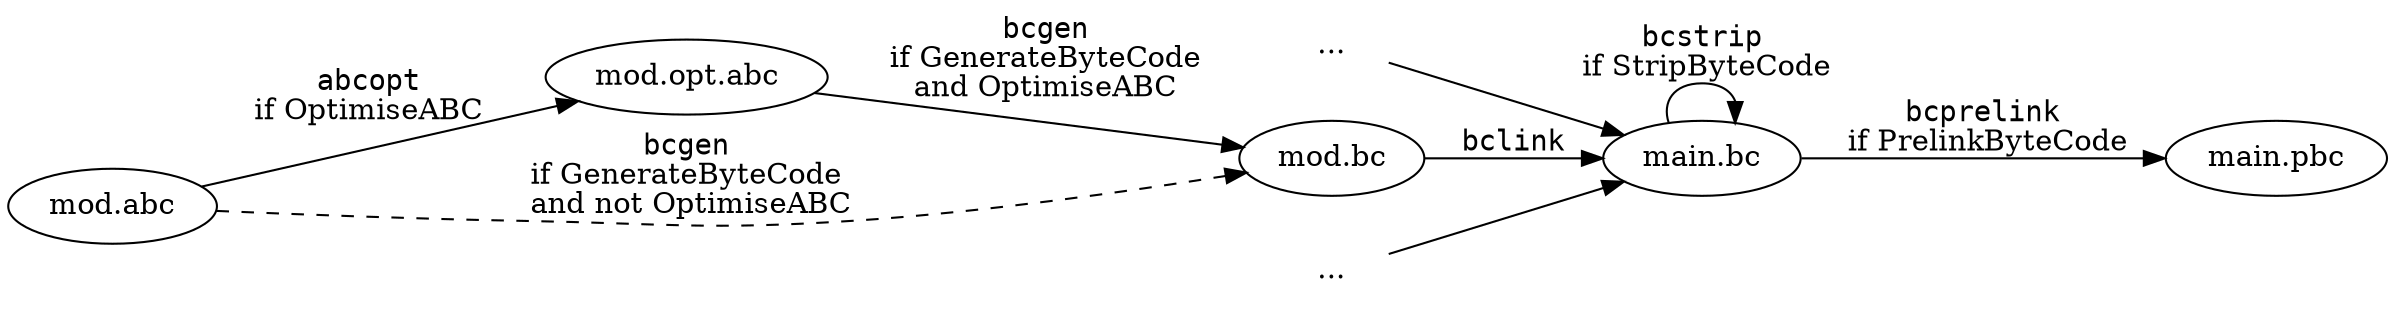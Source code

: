 digraph {
	rankdir=LR;
	othermodule1 [ label="...", shape=none ];
	othermodule1 -> "main.bc";
	"mod.abc" -> "mod.opt.abc" [ label=<<font face="courier">abcopt</font><br/>if OptimiseABC> ];
	"mod.opt.abc" -> "mod.bc" [ label=<<font face="courier">bcgen</font><br/>if GenerateByteCode<br/>and OptimiseABC> ];
	"mod.abc" -> "mod.bc" [ style=dashed, label=<<font face="courier">bcgen</font><br/>if GenerateByteCode<br/> and not OptimiseABC> ];
	"mod.bc" -> "main.bc" [ label=<<font face="courier">bclink</font>> ];
	othermodule2 [ label="...", shape=none ];
	othermodule2 -> "main.bc";
	"main.bc" -> "main.bc" [ label=<<font face="courier">bcstrip</font><br/> if StripByteCode> ];
	"main.bc" -> "main.pbc" [ label=<<font face="courier">bcprelink</font><br/> if PrelinkByteCode> ];
}
